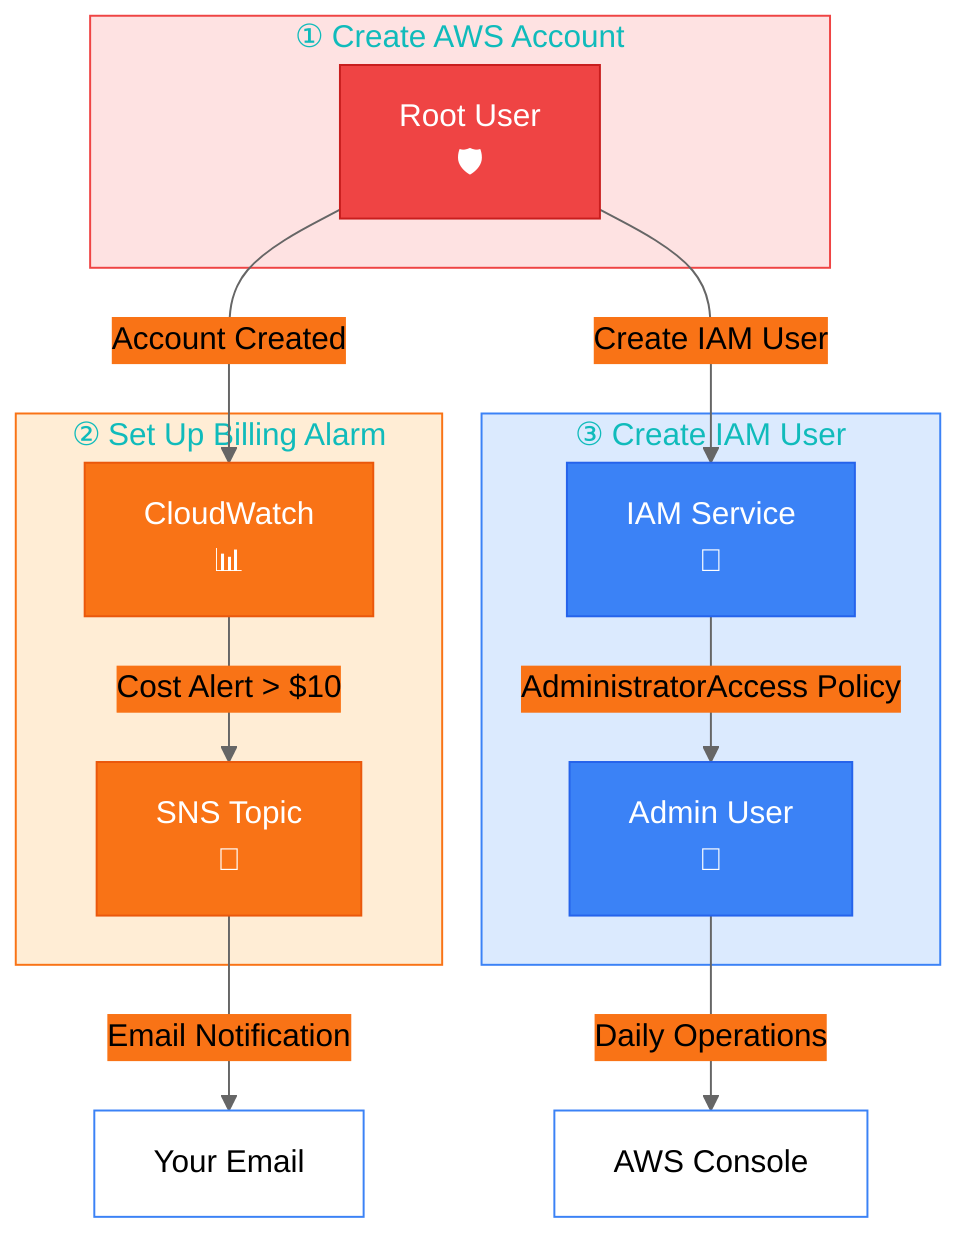 %%{init: {'theme':'base', 'themeVariables': { 'primaryColor':'#fff','primaryTextColor':'#000','primaryBorderColor':'#3B82F6','lineColor':'#666','secondaryColor':'#F97316','tertiaryColor':'#EF4444'}}}%%
flowchart TB
    subgraph Step1["① Create AWS Account"]
        A[Root User<br/>🛡️]
    end
    
    subgraph Step2["② Set Up Billing Alarm"]
        B[CloudWatch<br/>📊]
        C[SNS Topic<br/>📧]
    end
    
    subgraph Step3["③ Create IAM User"]
        D[IAM Service<br/>🔐]
        E[Admin User<br/>👤]
    end
    
    A -->|"Account Created"| B
    B -->|"Cost Alert > $10"| C
    C -->|"Email Notification"| F[Your Email]
    A -->|"Create IAM User"| D
    D -->|"AdministratorAccess Policy"| E
    E -->|"Daily Operations"| G[AWS Console]
    
    style A fill:#EF4444,stroke:#C81E1E,color:#fff
    style B fill:#F97316,stroke:#EA580C,color:#fff
    style C fill:#F97316,stroke:#EA580C,color:#fff
    style D fill:#3B82F6,stroke:#2563EB,color:#fff
    style E fill:#3B82F6,stroke:#2563EB,color:#fff
    style Step1 fill:#FEE2E2,stroke:#EF4444
    style Step2 fill:#FFEDD5,stroke:#F97316
    style Step3 fill:#DBEAFE,stroke:#3B82F6